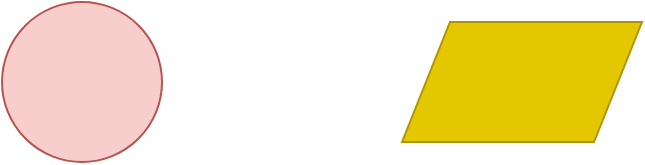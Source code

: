 <mxfile version="10.8.4" type="github"><diagram id="xByUpZkAIr56Cv3ypn6B" name="Page-1"><mxGraphModel dx="1394" dy="765" grid="1" gridSize="10" guides="1" tooltips="1" connect="1" arrows="1" fold="1" page="1" pageScale="1" pageWidth="827" pageHeight="1169" math="0" shadow="0"><root><mxCell id="0"/><mxCell id="1" parent="0"/><mxCell id="BouJrjFAateOLRawkA-G-1" value="" style="ellipse;whiteSpace=wrap;html=1;aspect=fixed;fillColor=#f8cecc;strokeColor=#b85450;" vertex="1" parent="1"><mxGeometry x="240" y="260" width="80" height="80" as="geometry"/></mxCell><mxCell id="BouJrjFAateOLRawkA-G-2" value="" style="shape=parallelogram;perimeter=parallelogramPerimeter;whiteSpace=wrap;html=1;fillColor=#e3c800;strokeColor=#B09500;fontColor=#ffffff;" vertex="1" parent="1"><mxGeometry x="440" y="270" width="120" height="60" as="geometry"/></mxCell></root></mxGraphModel></diagram></mxfile>